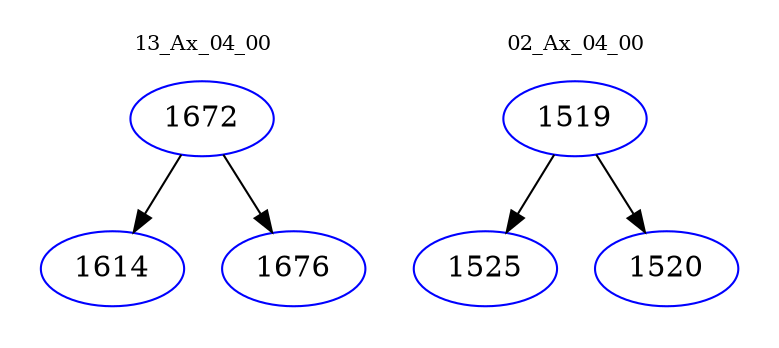 digraph{
subgraph cluster_0 {
color = white
label = "13_Ax_04_00";
fontsize=10;
T0_1672 [label="1672", color="blue"]
T0_1672 -> T0_1614 [color="black"]
T0_1614 [label="1614", color="blue"]
T0_1672 -> T0_1676 [color="black"]
T0_1676 [label="1676", color="blue"]
}
subgraph cluster_1 {
color = white
label = "02_Ax_04_00";
fontsize=10;
T1_1519 [label="1519", color="blue"]
T1_1519 -> T1_1525 [color="black"]
T1_1525 [label="1525", color="blue"]
T1_1519 -> T1_1520 [color="black"]
T1_1520 [label="1520", color="blue"]
}
}
